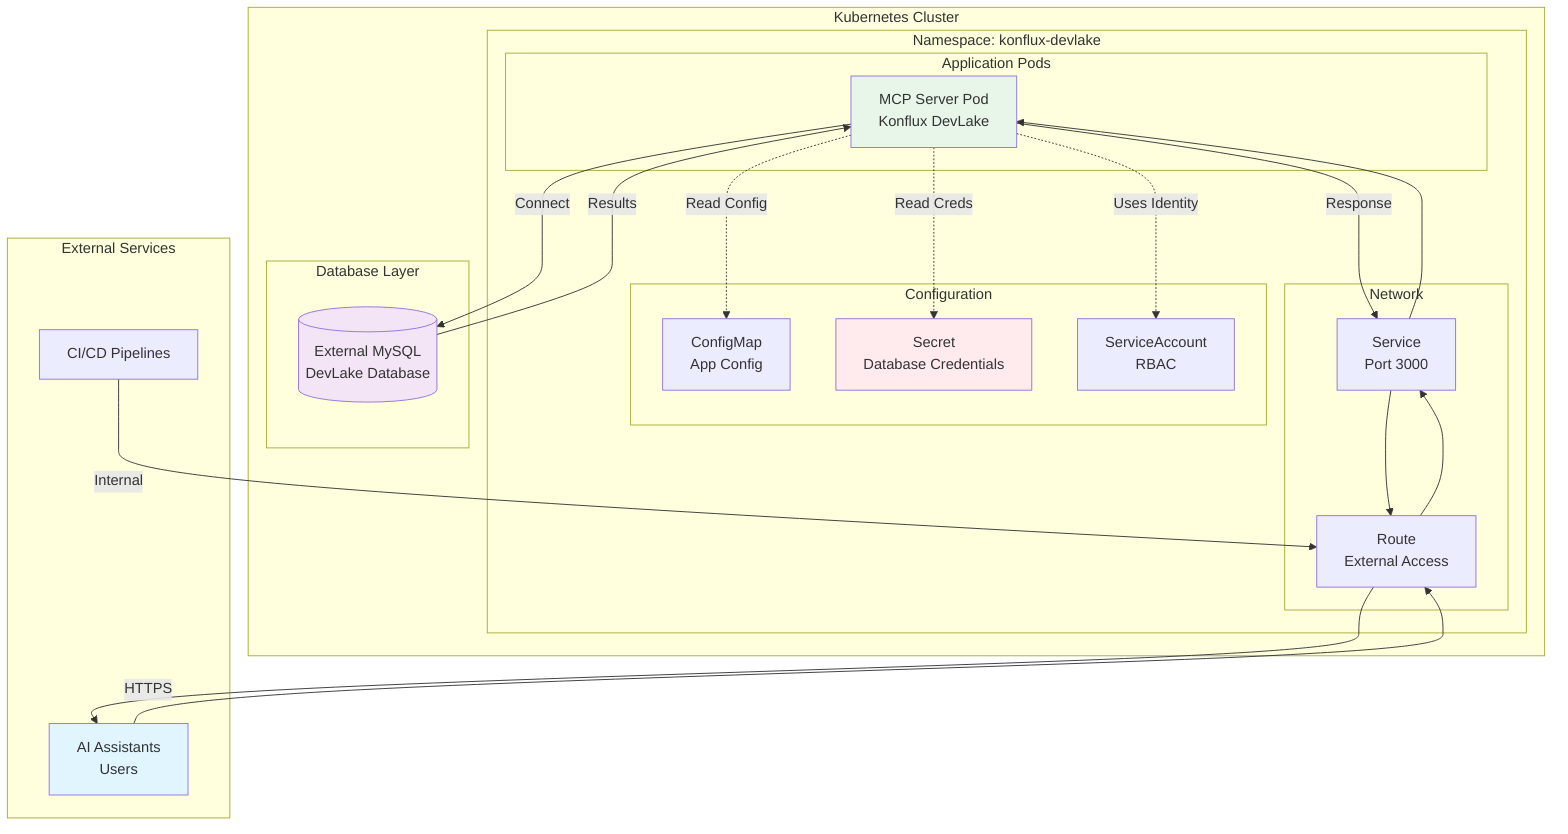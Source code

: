 graph TB
    subgraph "Kubernetes Cluster"
        subgraph "Namespace: konflux-devlake"
            subgraph "Application Pods"
                POD1[MCP Server Pod<br/>Konflux DevLake]
            end
            
            subgraph "Network"
                SVC[Service<br/>Port 3000]
                ROUTE[Route<br/>External Access]
            end
            
            subgraph "Configuration"
                CM[ConfigMap<br/>App Config]
                SECRET[Secret<br/>Database Credentials]
                SA[ServiceAccount<br/>RBAC]
            end
        end
        
        subgraph "Database Layer"
            EXT_DB[(External MySQL<br/>DevLake Database)]
        end
    end

    subgraph "External Services"
        CLIENT[AI Assistants<br/>Users]
        CI[CI/CD Pipelines]
    end

    CLIENT -->|HTTPS| ROUTE
    CI -->|Internal| ROUTE
    ROUTE --> SVC
    SVC --> POD1
    POD1 -.->|Read Config| CM
    POD1 -.->|Read Creds| SECRET
    POD1 -.->|Uses Identity| SA
    POD1 -->|Connect| EXT_DB
    EXT_DB -->|Results| POD1
    POD1 -->|Response| SVC
    SVC --> ROUTE
    ROUTE --> CLIENT

    style POD1 fill:#e8f5e9
    style SECRET fill:#ffebee
    style EXT_DB fill:#f3e5f5
    style CLIENT fill:#e1f5ff